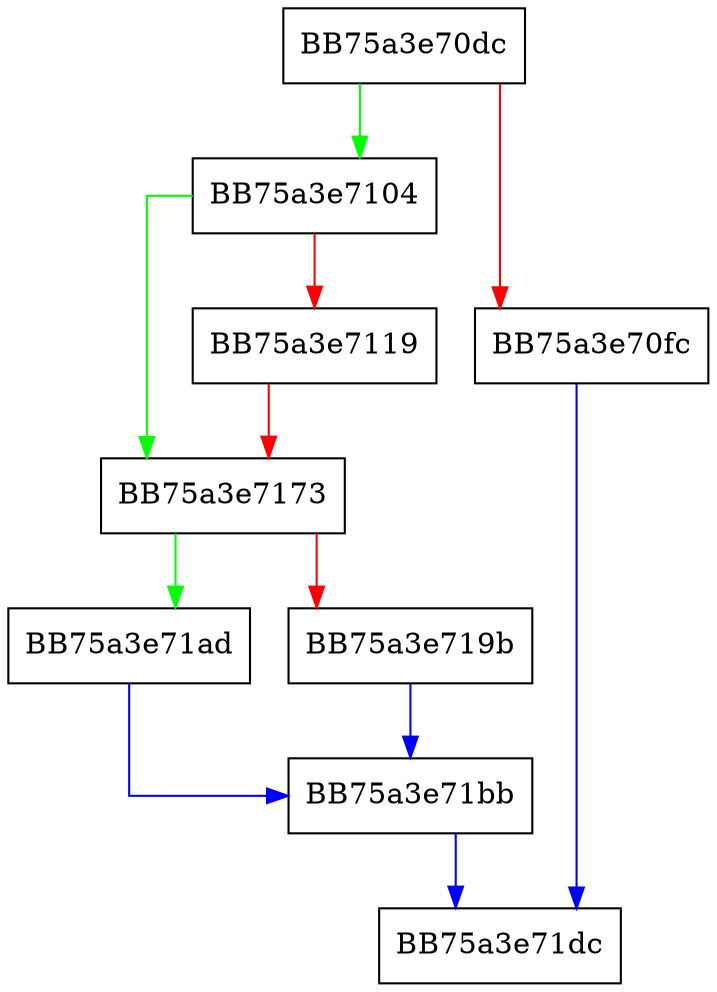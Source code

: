 digraph add_data {
  node [shape="box"];
  graph [splines=ortho];
  BB75a3e70dc -> BB75a3e7104 [color="green"];
  BB75a3e70dc -> BB75a3e70fc [color="red"];
  BB75a3e70fc -> BB75a3e71dc [color="blue"];
  BB75a3e7104 -> BB75a3e7173 [color="green"];
  BB75a3e7104 -> BB75a3e7119 [color="red"];
  BB75a3e7119 -> BB75a3e7173 [color="red"];
  BB75a3e7173 -> BB75a3e71ad [color="green"];
  BB75a3e7173 -> BB75a3e719b [color="red"];
  BB75a3e719b -> BB75a3e71bb [color="blue"];
  BB75a3e71ad -> BB75a3e71bb [color="blue"];
  BB75a3e71bb -> BB75a3e71dc [color="blue"];
}